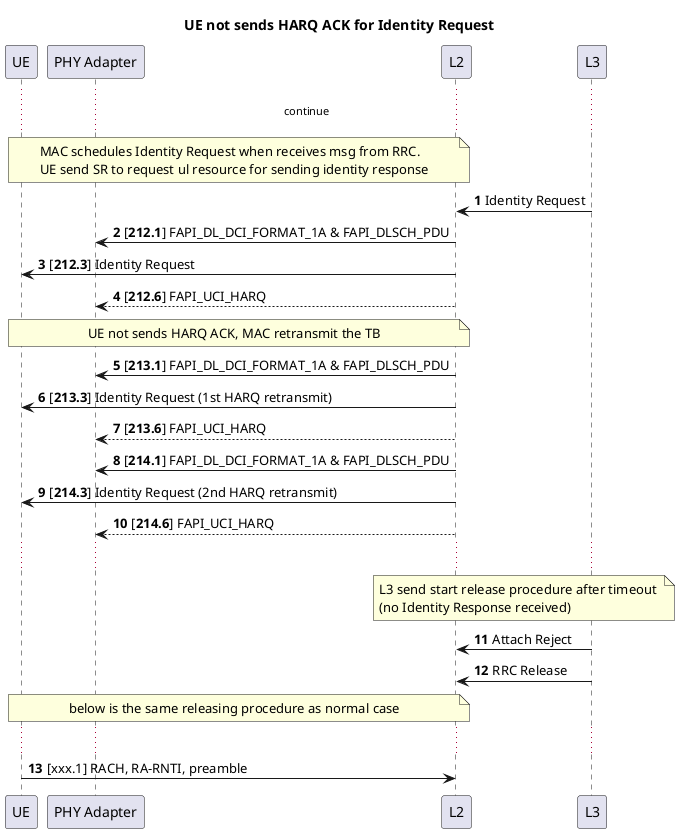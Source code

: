 @startuml
autonumber
title UE not sends HARQ ACK for Identity Request

participant "UE" as ue
participant "PHY Adapter" as phy
participant "L2" as l2
participant "L3" as l3

... continue ...

note over ue, l2
MAC schedules Identity Request when receives msg from RRC.
UE send SR to request ul resource for sending identity response
end note

l3 -> l2 : Identity Request

l2 -> phy : [**212.1**] FAPI_DL_DCI_FORMAT_1A & FAPI_DLSCH_PDU
l2 -> ue : [**212.3**] Identity Request
l2 --> phy : [**212.6**] FAPI_UCI_HARQ

note over ue,l2 
    UE not sends HARQ ACK, MAC retransmit the TB
end note

l2 -> phy : [**213.1**] FAPI_DL_DCI_FORMAT_1A & FAPI_DLSCH_PDU
l2 -> ue : [**213.3**] Identity Request (1st HARQ retransmit)
l2 --> phy : [**213.6**] FAPI_UCI_HARQ

l2 -> phy : [**214.1**] FAPI_DL_DCI_FORMAT_1A & FAPI_DLSCH_PDU
l2 -> ue : [**214.3**] Identity Request (2nd HARQ retransmit)
l2 --> phy : [**214.6**] FAPI_UCI_HARQ

...

note over l2, l3
L3 send start release procedure after timeout 
(no Identity Response received)
end note

l3 -> l2 : Attach Reject 
l3 -> l2 : RRC Release

note over ue, l2
    below is the same releasing procedure as normal case
end note

...

ue -> l2 : [xxx.1] RACH, RA-RNTI, preamble

@enduml
